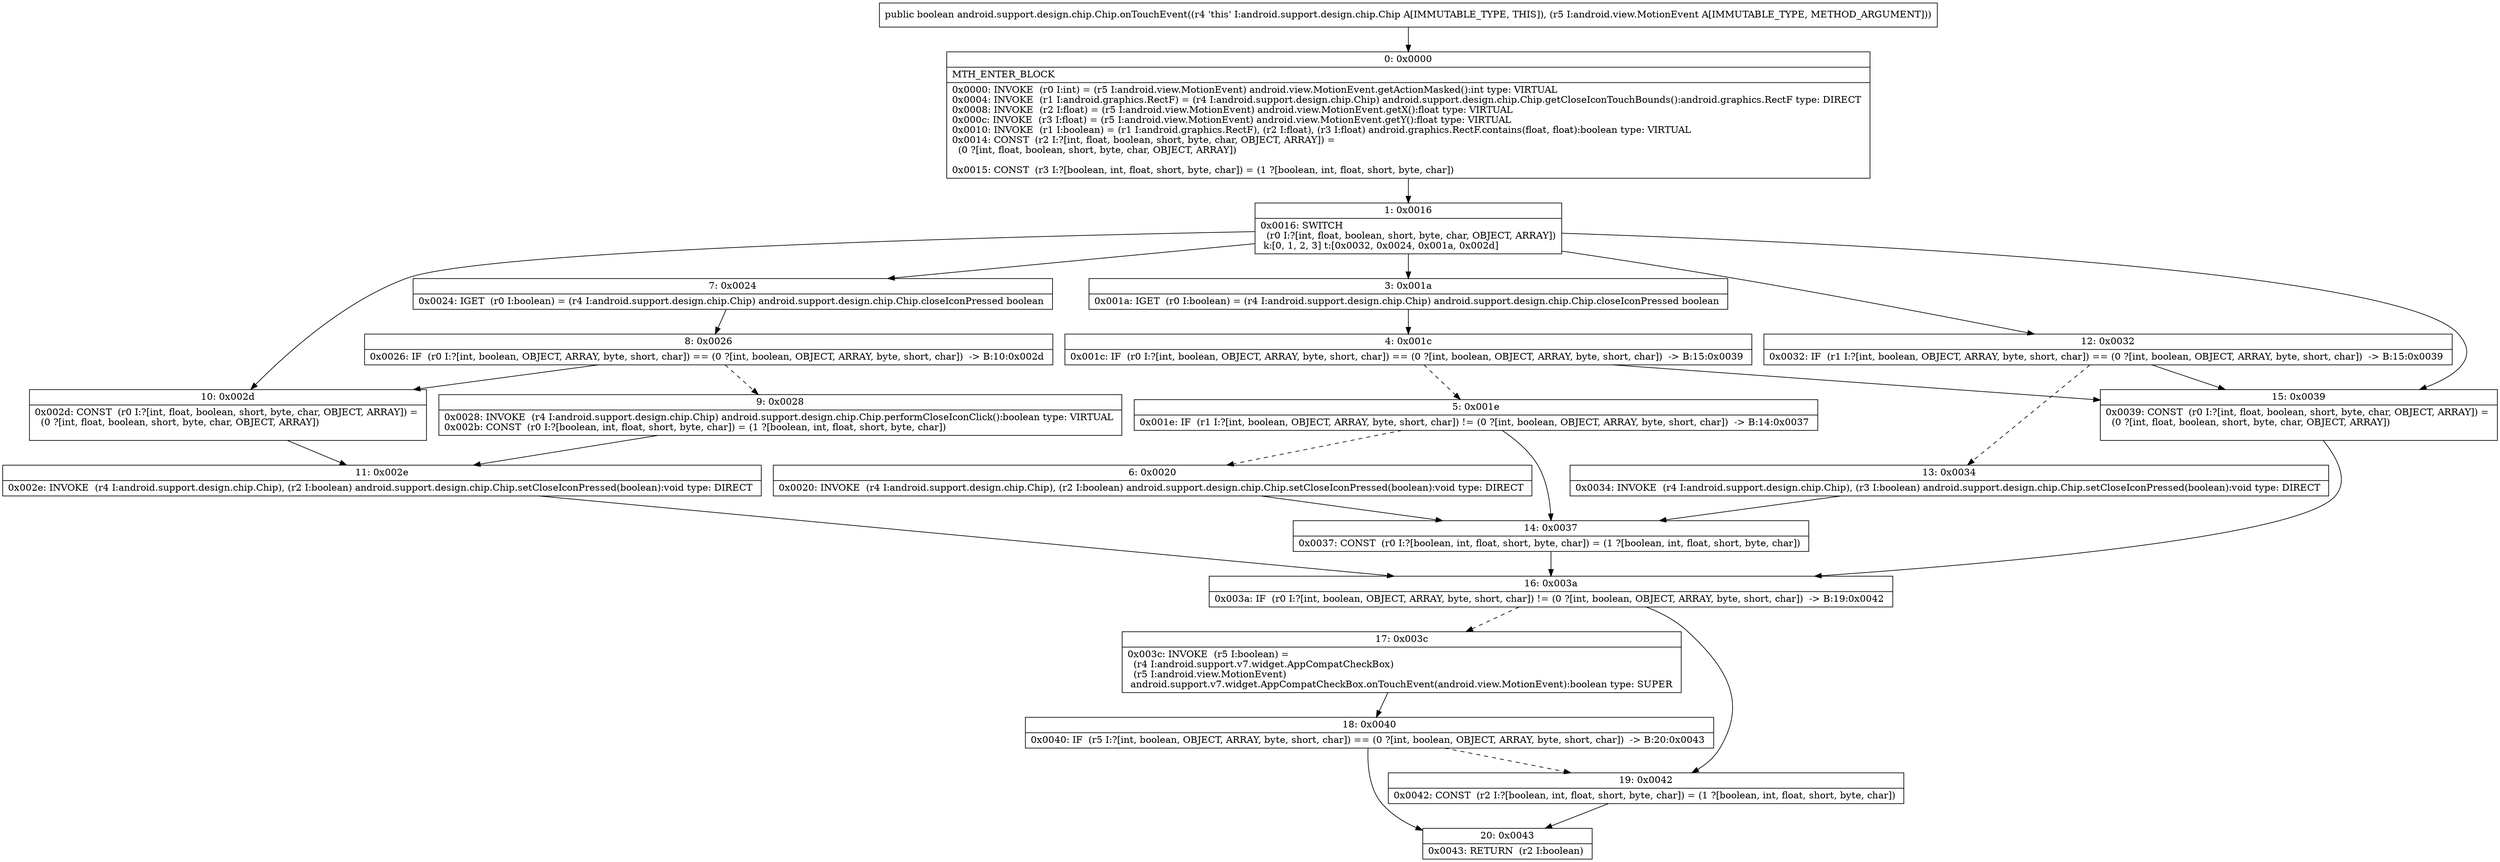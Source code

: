 digraph "CFG forandroid.support.design.chip.Chip.onTouchEvent(Landroid\/view\/MotionEvent;)Z" {
Node_0 [shape=record,label="{0\:\ 0x0000|MTH_ENTER_BLOCK\l|0x0000: INVOKE  (r0 I:int) = (r5 I:android.view.MotionEvent) android.view.MotionEvent.getActionMasked():int type: VIRTUAL \l0x0004: INVOKE  (r1 I:android.graphics.RectF) = (r4 I:android.support.design.chip.Chip) android.support.design.chip.Chip.getCloseIconTouchBounds():android.graphics.RectF type: DIRECT \l0x0008: INVOKE  (r2 I:float) = (r5 I:android.view.MotionEvent) android.view.MotionEvent.getX():float type: VIRTUAL \l0x000c: INVOKE  (r3 I:float) = (r5 I:android.view.MotionEvent) android.view.MotionEvent.getY():float type: VIRTUAL \l0x0010: INVOKE  (r1 I:boolean) = (r1 I:android.graphics.RectF), (r2 I:float), (r3 I:float) android.graphics.RectF.contains(float, float):boolean type: VIRTUAL \l0x0014: CONST  (r2 I:?[int, float, boolean, short, byte, char, OBJECT, ARRAY]) = \l  (0 ?[int, float, boolean, short, byte, char, OBJECT, ARRAY])\l \l0x0015: CONST  (r3 I:?[boolean, int, float, short, byte, char]) = (1 ?[boolean, int, float, short, byte, char]) \l}"];
Node_1 [shape=record,label="{1\:\ 0x0016|0x0016: SWITCH  \l  (r0 I:?[int, float, boolean, short, byte, char, OBJECT, ARRAY])\l k:[0, 1, 2, 3] t:[0x0032, 0x0024, 0x001a, 0x002d] \l}"];
Node_3 [shape=record,label="{3\:\ 0x001a|0x001a: IGET  (r0 I:boolean) = (r4 I:android.support.design.chip.Chip) android.support.design.chip.Chip.closeIconPressed boolean \l}"];
Node_4 [shape=record,label="{4\:\ 0x001c|0x001c: IF  (r0 I:?[int, boolean, OBJECT, ARRAY, byte, short, char]) == (0 ?[int, boolean, OBJECT, ARRAY, byte, short, char])  \-\> B:15:0x0039 \l}"];
Node_5 [shape=record,label="{5\:\ 0x001e|0x001e: IF  (r1 I:?[int, boolean, OBJECT, ARRAY, byte, short, char]) != (0 ?[int, boolean, OBJECT, ARRAY, byte, short, char])  \-\> B:14:0x0037 \l}"];
Node_6 [shape=record,label="{6\:\ 0x0020|0x0020: INVOKE  (r4 I:android.support.design.chip.Chip), (r2 I:boolean) android.support.design.chip.Chip.setCloseIconPressed(boolean):void type: DIRECT \l}"];
Node_7 [shape=record,label="{7\:\ 0x0024|0x0024: IGET  (r0 I:boolean) = (r4 I:android.support.design.chip.Chip) android.support.design.chip.Chip.closeIconPressed boolean \l}"];
Node_8 [shape=record,label="{8\:\ 0x0026|0x0026: IF  (r0 I:?[int, boolean, OBJECT, ARRAY, byte, short, char]) == (0 ?[int, boolean, OBJECT, ARRAY, byte, short, char])  \-\> B:10:0x002d \l}"];
Node_9 [shape=record,label="{9\:\ 0x0028|0x0028: INVOKE  (r4 I:android.support.design.chip.Chip) android.support.design.chip.Chip.performCloseIconClick():boolean type: VIRTUAL \l0x002b: CONST  (r0 I:?[boolean, int, float, short, byte, char]) = (1 ?[boolean, int, float, short, byte, char]) \l}"];
Node_10 [shape=record,label="{10\:\ 0x002d|0x002d: CONST  (r0 I:?[int, float, boolean, short, byte, char, OBJECT, ARRAY]) = \l  (0 ?[int, float, boolean, short, byte, char, OBJECT, ARRAY])\l \l}"];
Node_11 [shape=record,label="{11\:\ 0x002e|0x002e: INVOKE  (r4 I:android.support.design.chip.Chip), (r2 I:boolean) android.support.design.chip.Chip.setCloseIconPressed(boolean):void type: DIRECT \l}"];
Node_12 [shape=record,label="{12\:\ 0x0032|0x0032: IF  (r1 I:?[int, boolean, OBJECT, ARRAY, byte, short, char]) == (0 ?[int, boolean, OBJECT, ARRAY, byte, short, char])  \-\> B:15:0x0039 \l}"];
Node_13 [shape=record,label="{13\:\ 0x0034|0x0034: INVOKE  (r4 I:android.support.design.chip.Chip), (r3 I:boolean) android.support.design.chip.Chip.setCloseIconPressed(boolean):void type: DIRECT \l}"];
Node_14 [shape=record,label="{14\:\ 0x0037|0x0037: CONST  (r0 I:?[boolean, int, float, short, byte, char]) = (1 ?[boolean, int, float, short, byte, char]) \l}"];
Node_15 [shape=record,label="{15\:\ 0x0039|0x0039: CONST  (r0 I:?[int, float, boolean, short, byte, char, OBJECT, ARRAY]) = \l  (0 ?[int, float, boolean, short, byte, char, OBJECT, ARRAY])\l \l}"];
Node_16 [shape=record,label="{16\:\ 0x003a|0x003a: IF  (r0 I:?[int, boolean, OBJECT, ARRAY, byte, short, char]) != (0 ?[int, boolean, OBJECT, ARRAY, byte, short, char])  \-\> B:19:0x0042 \l}"];
Node_17 [shape=record,label="{17\:\ 0x003c|0x003c: INVOKE  (r5 I:boolean) = \l  (r4 I:android.support.v7.widget.AppCompatCheckBox)\l  (r5 I:android.view.MotionEvent)\l android.support.v7.widget.AppCompatCheckBox.onTouchEvent(android.view.MotionEvent):boolean type: SUPER \l}"];
Node_18 [shape=record,label="{18\:\ 0x0040|0x0040: IF  (r5 I:?[int, boolean, OBJECT, ARRAY, byte, short, char]) == (0 ?[int, boolean, OBJECT, ARRAY, byte, short, char])  \-\> B:20:0x0043 \l}"];
Node_19 [shape=record,label="{19\:\ 0x0042|0x0042: CONST  (r2 I:?[boolean, int, float, short, byte, char]) = (1 ?[boolean, int, float, short, byte, char]) \l}"];
Node_20 [shape=record,label="{20\:\ 0x0043|0x0043: RETURN  (r2 I:boolean) \l}"];
MethodNode[shape=record,label="{public boolean android.support.design.chip.Chip.onTouchEvent((r4 'this' I:android.support.design.chip.Chip A[IMMUTABLE_TYPE, THIS]), (r5 I:android.view.MotionEvent A[IMMUTABLE_TYPE, METHOD_ARGUMENT])) }"];
MethodNode -> Node_0;
Node_0 -> Node_1;
Node_1 -> Node_3;
Node_1 -> Node_7;
Node_1 -> Node_10;
Node_1 -> Node_12;
Node_1 -> Node_15;
Node_3 -> Node_4;
Node_4 -> Node_5[style=dashed];
Node_4 -> Node_15;
Node_5 -> Node_6[style=dashed];
Node_5 -> Node_14;
Node_6 -> Node_14;
Node_7 -> Node_8;
Node_8 -> Node_9[style=dashed];
Node_8 -> Node_10;
Node_9 -> Node_11;
Node_10 -> Node_11;
Node_11 -> Node_16;
Node_12 -> Node_13[style=dashed];
Node_12 -> Node_15;
Node_13 -> Node_14;
Node_14 -> Node_16;
Node_15 -> Node_16;
Node_16 -> Node_17[style=dashed];
Node_16 -> Node_19;
Node_17 -> Node_18;
Node_18 -> Node_19[style=dashed];
Node_18 -> Node_20;
Node_19 -> Node_20;
}

